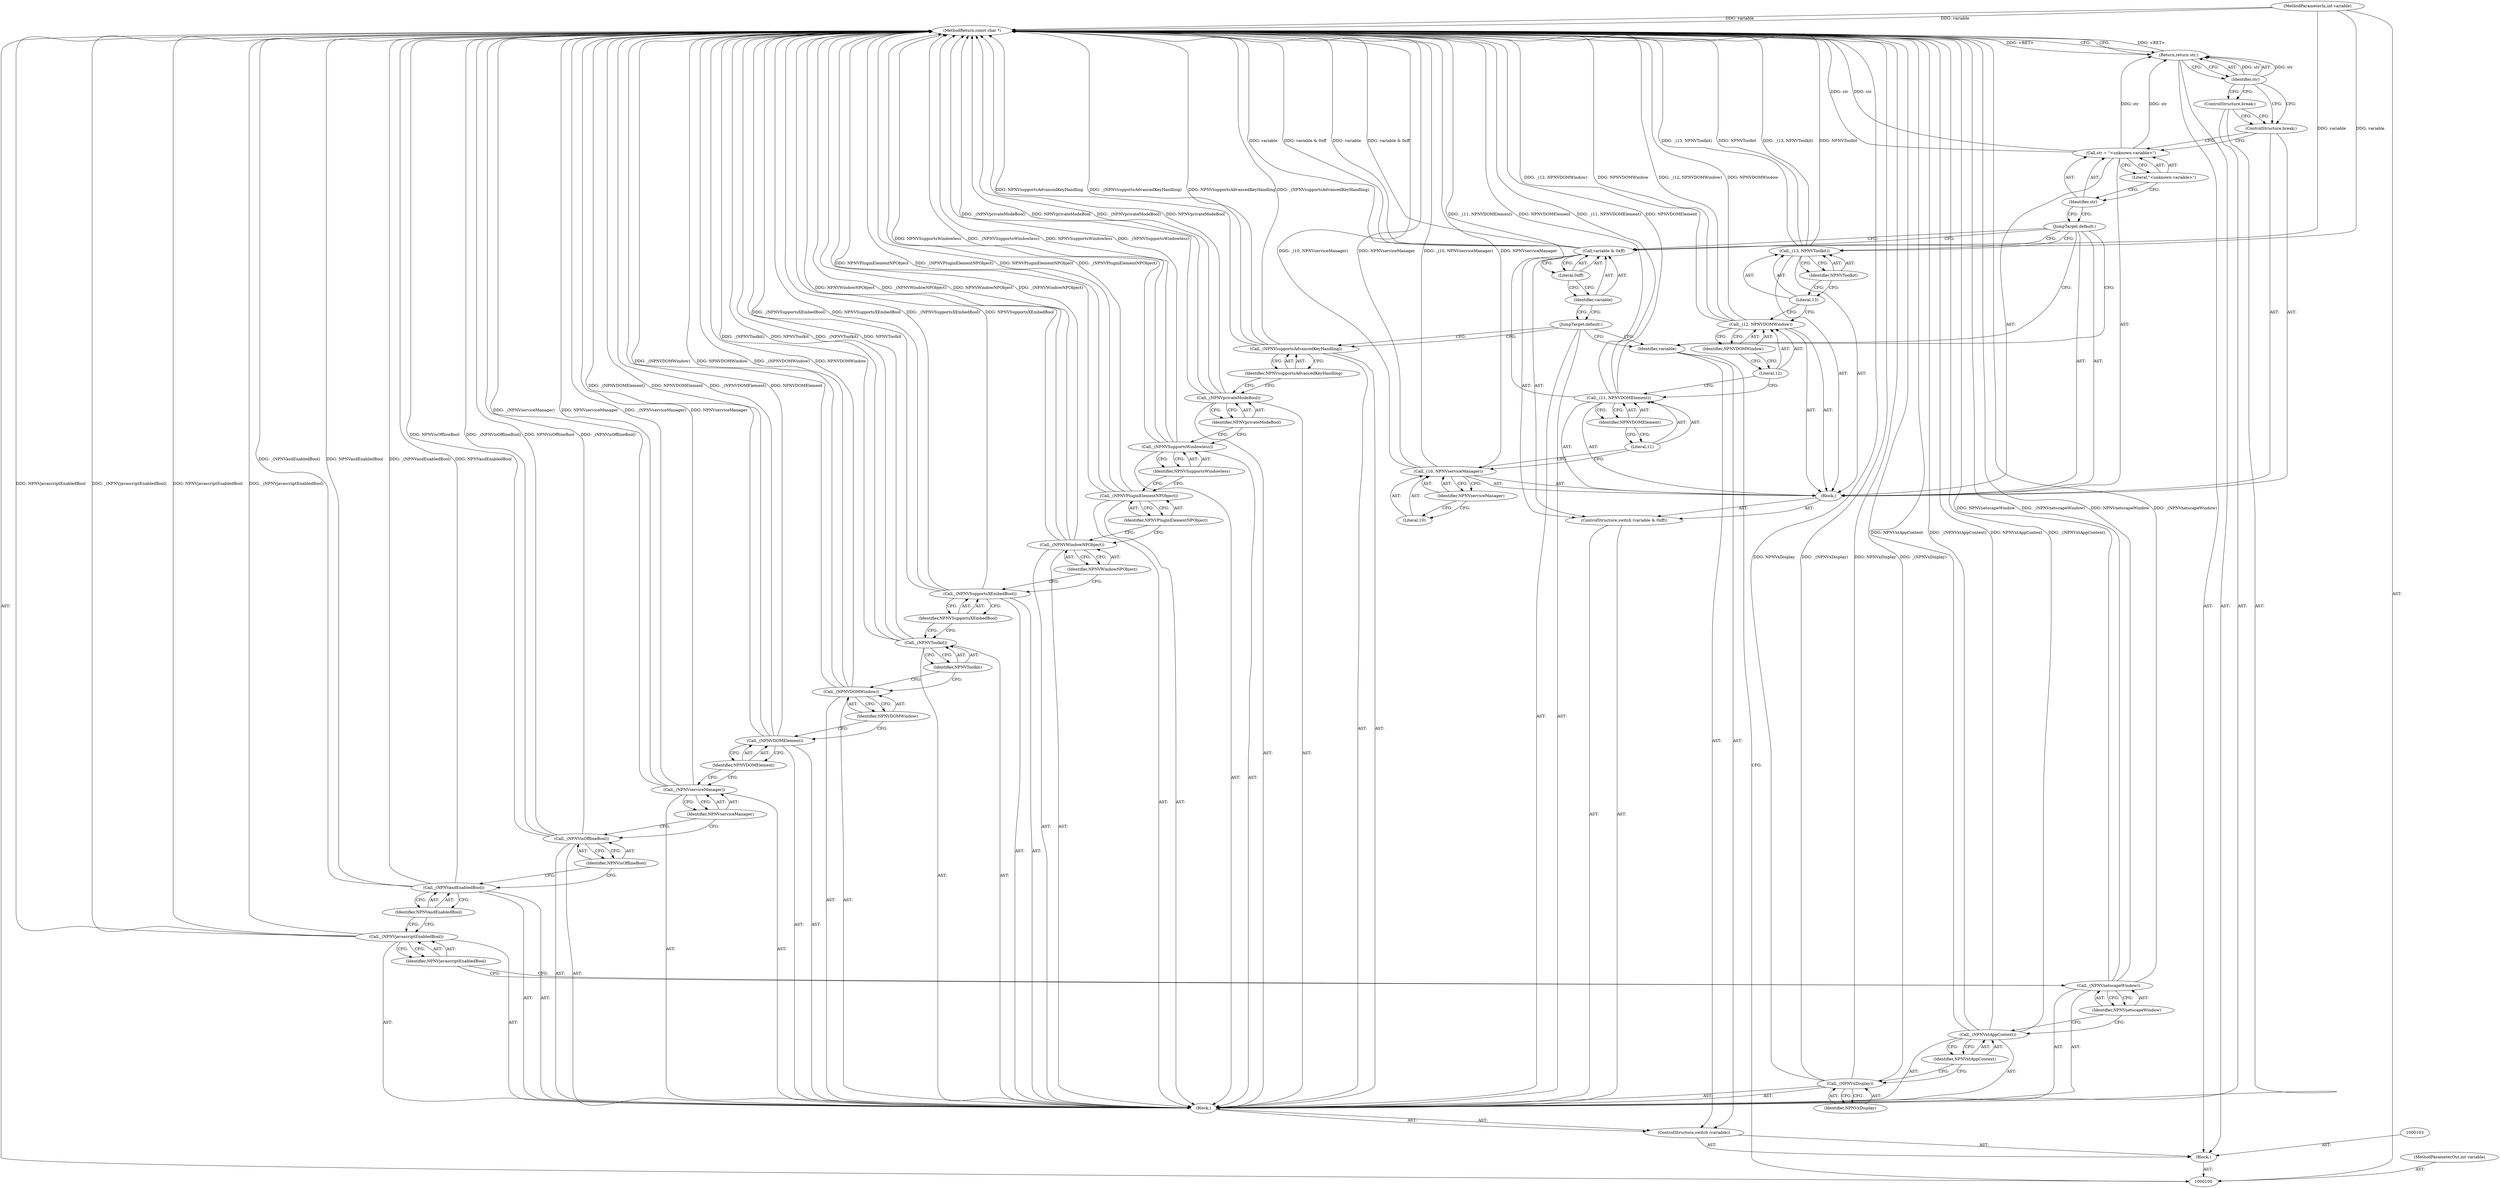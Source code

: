 digraph "0_nspluginwrapper_7e4ab8e1189846041f955e6c83f72bc1624e7a98_2" {
"1000165" [label="(MethodReturn,const char *)"];
"1000101" [label="(MethodParameterIn,int variable)"];
"1000188" [label="(MethodParameterOut,int variable)"];
"1000113" [label="(Call,_(NPNVjavascriptEnabledBool))"];
"1000114" [label="(Identifier,NPNVjavascriptEnabledBool)"];
"1000115" [label="(Call,_(NPNVasdEnabledBool))"];
"1000116" [label="(Identifier,NPNVasdEnabledBool)"];
"1000117" [label="(Call,_(NPNVisOfflineBool))"];
"1000118" [label="(Identifier,NPNVisOfflineBool)"];
"1000119" [label="(Call,_(NPNVserviceManager))"];
"1000120" [label="(Identifier,NPNVserviceManager)"];
"1000121" [label="(Call,_(NPNVDOMElement))"];
"1000122" [label="(Identifier,NPNVDOMElement)"];
"1000123" [label="(Call,_(NPNVDOMWindow))"];
"1000124" [label="(Identifier,NPNVDOMWindow)"];
"1000125" [label="(Call,_(NPNVToolkit))"];
"1000126" [label="(Identifier,NPNVToolkit)"];
"1000127" [label="(Call,_(NPNVSupportsXEmbedBool))"];
"1000128" [label="(Identifier,NPNVSupportsXEmbedBool)"];
"1000129" [label="(Call,_(NPNVWindowNPObject))"];
"1000130" [label="(Identifier,NPNVWindowNPObject)"];
"1000131" [label="(Call,_(NPNVPluginElementNPObject))"];
"1000132" [label="(Identifier,NPNVPluginElementNPObject)"];
"1000102" [label="(Block,)"];
"1000133" [label="(Call,_(NPNVSupportsWindowless))"];
"1000134" [label="(Identifier,NPNVSupportsWindowless)"];
"1000135" [label="(Call,_(NPNVprivateModeBool))"];
"1000136" [label="(Identifier,NPNVprivateModeBool)"];
"1000137" [label="(Call,_(NPNVsupportsAdvancedKeyHandling))"];
"1000138" [label="(Identifier,NPNVsupportsAdvancedKeyHandling)"];
"1000139" [label="(JumpTarget,default:)"];
"1000141" [label="(Call,variable & 0xff)"];
"1000142" [label="(Identifier,variable)"];
"1000140" [label="(ControlStructure,switch (variable & 0xff))"];
"1000143" [label="(Literal,0xff)"];
"1000144" [label="(Block,)"];
"1000145" [label="(Call,_(10, NPNVserviceManager))"];
"1000146" [label="(Literal,10)"];
"1000147" [label="(Identifier,NPNVserviceManager)"];
"1000148" [label="(Call,_(11, NPNVDOMElement))"];
"1000149" [label="(Literal,11)"];
"1000150" [label="(Identifier,NPNVDOMElement)"];
"1000151" [label="(Call,_(12, NPNVDOMWindow))"];
"1000152" [label="(Literal,12)"];
"1000153" [label="(Identifier,NPNVDOMWindow)"];
"1000154" [label="(Call,_(13, NPNVToolkit))"];
"1000155" [label="(Literal,13)"];
"1000156" [label="(Identifier,NPNVToolkit)"];
"1000157" [label="(JumpTarget,default:)"];
"1000158" [label="(Call,str = \"<unknown variable>\")"];
"1000159" [label="(Identifier,str)"];
"1000160" [label="(Literal,\"<unknown variable>\")"];
"1000161" [label="(ControlStructure,break;)"];
"1000162" [label="(ControlStructure,break;)"];
"1000163" [label="(Return,return str;)"];
"1000164" [label="(Identifier,str)"];
"1000105" [label="(Identifier,variable)"];
"1000104" [label="(ControlStructure,switch (variable))"];
"1000106" [label="(Block,)"];
"1000107" [label="(Call,_(NPNVxDisplay))"];
"1000108" [label="(Identifier,NPNVxDisplay)"];
"1000109" [label="(Call,_(NPNVxtAppContext))"];
"1000110" [label="(Identifier,NPNVxtAppContext)"];
"1000111" [label="(Call,_(NPNVnetscapeWindow))"];
"1000112" [label="(Identifier,NPNVnetscapeWindow)"];
"1000165" -> "1000100"  [label="AST: "];
"1000165" -> "1000163"  [label="CFG: "];
"1000141" -> "1000165"  [label="DDG: variable"];
"1000141" -> "1000165"  [label="DDG: variable & 0xff"];
"1000125" -> "1000165"  [label="DDG: _(NPNVToolkit)"];
"1000125" -> "1000165"  [label="DDG: NPNVToolkit"];
"1000107" -> "1000165"  [label="DDG: NPNVxDisplay"];
"1000107" -> "1000165"  [label="DDG: _(NPNVxDisplay)"];
"1000113" -> "1000165"  [label="DDG: NPNVjavascriptEnabledBool"];
"1000113" -> "1000165"  [label="DDG: _(NPNVjavascriptEnabledBool)"];
"1000148" -> "1000165"  [label="DDG: _(11, NPNVDOMElement)"];
"1000148" -> "1000165"  [label="DDG: NPNVDOMElement"];
"1000117" -> "1000165"  [label="DDG: NPNVisOfflineBool"];
"1000117" -> "1000165"  [label="DDG: _(NPNVisOfflineBool)"];
"1000154" -> "1000165"  [label="DDG: _(13, NPNVToolkit)"];
"1000154" -> "1000165"  [label="DDG: NPNVToolkit"];
"1000119" -> "1000165"  [label="DDG: _(NPNVserviceManager)"];
"1000119" -> "1000165"  [label="DDG: NPNVserviceManager"];
"1000158" -> "1000165"  [label="DDG: str"];
"1000129" -> "1000165"  [label="DDG: NPNVWindowNPObject"];
"1000129" -> "1000165"  [label="DDG: _(NPNVWindowNPObject)"];
"1000151" -> "1000165"  [label="DDG: _(12, NPNVDOMWindow)"];
"1000151" -> "1000165"  [label="DDG: NPNVDOMWindow"];
"1000123" -> "1000165"  [label="DDG: _(NPNVDOMWindow)"];
"1000123" -> "1000165"  [label="DDG: NPNVDOMWindow"];
"1000131" -> "1000165"  [label="DDG: NPNVPluginElementNPObject"];
"1000131" -> "1000165"  [label="DDG: _(NPNVPluginElementNPObject)"];
"1000133" -> "1000165"  [label="DDG: NPNVSupportsWindowless"];
"1000133" -> "1000165"  [label="DDG: _(NPNVSupportsWindowless)"];
"1000115" -> "1000165"  [label="DDG: _(NPNVasdEnabledBool)"];
"1000115" -> "1000165"  [label="DDG: NPNVasdEnabledBool"];
"1000121" -> "1000165"  [label="DDG: _(NPNVDOMElement)"];
"1000121" -> "1000165"  [label="DDG: NPNVDOMElement"];
"1000127" -> "1000165"  [label="DDG: _(NPNVSupportsXEmbedBool)"];
"1000127" -> "1000165"  [label="DDG: NPNVSupportsXEmbedBool"];
"1000111" -> "1000165"  [label="DDG: NPNVnetscapeWindow"];
"1000111" -> "1000165"  [label="DDG: _(NPNVnetscapeWindow)"];
"1000135" -> "1000165"  [label="DDG: _(NPNVprivateModeBool)"];
"1000135" -> "1000165"  [label="DDG: NPNVprivateModeBool"];
"1000101" -> "1000165"  [label="DDG: variable"];
"1000109" -> "1000165"  [label="DDG: NPNVxtAppContext"];
"1000109" -> "1000165"  [label="DDG: _(NPNVxtAppContext)"];
"1000145" -> "1000165"  [label="DDG: _(10, NPNVserviceManager)"];
"1000145" -> "1000165"  [label="DDG: NPNVserviceManager"];
"1000137" -> "1000165"  [label="DDG: NPNVsupportsAdvancedKeyHandling"];
"1000137" -> "1000165"  [label="DDG: _(NPNVsupportsAdvancedKeyHandling)"];
"1000163" -> "1000165"  [label="DDG: <RET>"];
"1000101" -> "1000100"  [label="AST: "];
"1000101" -> "1000165"  [label="DDG: variable"];
"1000101" -> "1000141"  [label="DDG: variable"];
"1000188" -> "1000100"  [label="AST: "];
"1000113" -> "1000106"  [label="AST: "];
"1000113" -> "1000114"  [label="CFG: "];
"1000114" -> "1000113"  [label="AST: "];
"1000116" -> "1000113"  [label="CFG: "];
"1000113" -> "1000165"  [label="DDG: NPNVjavascriptEnabledBool"];
"1000113" -> "1000165"  [label="DDG: _(NPNVjavascriptEnabledBool)"];
"1000114" -> "1000113"  [label="AST: "];
"1000114" -> "1000111"  [label="CFG: "];
"1000113" -> "1000114"  [label="CFG: "];
"1000115" -> "1000106"  [label="AST: "];
"1000115" -> "1000116"  [label="CFG: "];
"1000116" -> "1000115"  [label="AST: "];
"1000118" -> "1000115"  [label="CFG: "];
"1000115" -> "1000165"  [label="DDG: _(NPNVasdEnabledBool)"];
"1000115" -> "1000165"  [label="DDG: NPNVasdEnabledBool"];
"1000116" -> "1000115"  [label="AST: "];
"1000116" -> "1000113"  [label="CFG: "];
"1000115" -> "1000116"  [label="CFG: "];
"1000117" -> "1000106"  [label="AST: "];
"1000117" -> "1000118"  [label="CFG: "];
"1000118" -> "1000117"  [label="AST: "];
"1000120" -> "1000117"  [label="CFG: "];
"1000117" -> "1000165"  [label="DDG: NPNVisOfflineBool"];
"1000117" -> "1000165"  [label="DDG: _(NPNVisOfflineBool)"];
"1000118" -> "1000117"  [label="AST: "];
"1000118" -> "1000115"  [label="CFG: "];
"1000117" -> "1000118"  [label="CFG: "];
"1000119" -> "1000106"  [label="AST: "];
"1000119" -> "1000120"  [label="CFG: "];
"1000120" -> "1000119"  [label="AST: "];
"1000122" -> "1000119"  [label="CFG: "];
"1000119" -> "1000165"  [label="DDG: _(NPNVserviceManager)"];
"1000119" -> "1000165"  [label="DDG: NPNVserviceManager"];
"1000120" -> "1000119"  [label="AST: "];
"1000120" -> "1000117"  [label="CFG: "];
"1000119" -> "1000120"  [label="CFG: "];
"1000121" -> "1000106"  [label="AST: "];
"1000121" -> "1000122"  [label="CFG: "];
"1000122" -> "1000121"  [label="AST: "];
"1000124" -> "1000121"  [label="CFG: "];
"1000121" -> "1000165"  [label="DDG: _(NPNVDOMElement)"];
"1000121" -> "1000165"  [label="DDG: NPNVDOMElement"];
"1000122" -> "1000121"  [label="AST: "];
"1000122" -> "1000119"  [label="CFG: "];
"1000121" -> "1000122"  [label="CFG: "];
"1000123" -> "1000106"  [label="AST: "];
"1000123" -> "1000124"  [label="CFG: "];
"1000124" -> "1000123"  [label="AST: "];
"1000126" -> "1000123"  [label="CFG: "];
"1000123" -> "1000165"  [label="DDG: _(NPNVDOMWindow)"];
"1000123" -> "1000165"  [label="DDG: NPNVDOMWindow"];
"1000124" -> "1000123"  [label="AST: "];
"1000124" -> "1000121"  [label="CFG: "];
"1000123" -> "1000124"  [label="CFG: "];
"1000125" -> "1000106"  [label="AST: "];
"1000125" -> "1000126"  [label="CFG: "];
"1000126" -> "1000125"  [label="AST: "];
"1000128" -> "1000125"  [label="CFG: "];
"1000125" -> "1000165"  [label="DDG: _(NPNVToolkit)"];
"1000125" -> "1000165"  [label="DDG: NPNVToolkit"];
"1000126" -> "1000125"  [label="AST: "];
"1000126" -> "1000123"  [label="CFG: "];
"1000125" -> "1000126"  [label="CFG: "];
"1000127" -> "1000106"  [label="AST: "];
"1000127" -> "1000128"  [label="CFG: "];
"1000128" -> "1000127"  [label="AST: "];
"1000130" -> "1000127"  [label="CFG: "];
"1000127" -> "1000165"  [label="DDG: _(NPNVSupportsXEmbedBool)"];
"1000127" -> "1000165"  [label="DDG: NPNVSupportsXEmbedBool"];
"1000128" -> "1000127"  [label="AST: "];
"1000128" -> "1000125"  [label="CFG: "];
"1000127" -> "1000128"  [label="CFG: "];
"1000129" -> "1000106"  [label="AST: "];
"1000129" -> "1000130"  [label="CFG: "];
"1000130" -> "1000129"  [label="AST: "];
"1000132" -> "1000129"  [label="CFG: "];
"1000129" -> "1000165"  [label="DDG: NPNVWindowNPObject"];
"1000129" -> "1000165"  [label="DDG: _(NPNVWindowNPObject)"];
"1000130" -> "1000129"  [label="AST: "];
"1000130" -> "1000127"  [label="CFG: "];
"1000129" -> "1000130"  [label="CFG: "];
"1000131" -> "1000106"  [label="AST: "];
"1000131" -> "1000132"  [label="CFG: "];
"1000132" -> "1000131"  [label="AST: "];
"1000134" -> "1000131"  [label="CFG: "];
"1000131" -> "1000165"  [label="DDG: NPNVPluginElementNPObject"];
"1000131" -> "1000165"  [label="DDG: _(NPNVPluginElementNPObject)"];
"1000132" -> "1000131"  [label="AST: "];
"1000132" -> "1000129"  [label="CFG: "];
"1000131" -> "1000132"  [label="CFG: "];
"1000102" -> "1000100"  [label="AST: "];
"1000103" -> "1000102"  [label="AST: "];
"1000104" -> "1000102"  [label="AST: "];
"1000163" -> "1000102"  [label="AST: "];
"1000133" -> "1000106"  [label="AST: "];
"1000133" -> "1000134"  [label="CFG: "];
"1000134" -> "1000133"  [label="AST: "];
"1000136" -> "1000133"  [label="CFG: "];
"1000133" -> "1000165"  [label="DDG: NPNVSupportsWindowless"];
"1000133" -> "1000165"  [label="DDG: _(NPNVSupportsWindowless)"];
"1000134" -> "1000133"  [label="AST: "];
"1000134" -> "1000131"  [label="CFG: "];
"1000133" -> "1000134"  [label="CFG: "];
"1000135" -> "1000106"  [label="AST: "];
"1000135" -> "1000136"  [label="CFG: "];
"1000136" -> "1000135"  [label="AST: "];
"1000138" -> "1000135"  [label="CFG: "];
"1000135" -> "1000165"  [label="DDG: _(NPNVprivateModeBool)"];
"1000135" -> "1000165"  [label="DDG: NPNVprivateModeBool"];
"1000136" -> "1000135"  [label="AST: "];
"1000136" -> "1000133"  [label="CFG: "];
"1000135" -> "1000136"  [label="CFG: "];
"1000137" -> "1000106"  [label="AST: "];
"1000137" -> "1000138"  [label="CFG: "];
"1000138" -> "1000137"  [label="AST: "];
"1000139" -> "1000137"  [label="CFG: "];
"1000137" -> "1000165"  [label="DDG: NPNVsupportsAdvancedKeyHandling"];
"1000137" -> "1000165"  [label="DDG: _(NPNVsupportsAdvancedKeyHandling)"];
"1000138" -> "1000137"  [label="AST: "];
"1000138" -> "1000135"  [label="CFG: "];
"1000137" -> "1000138"  [label="CFG: "];
"1000139" -> "1000106"  [label="AST: "];
"1000139" -> "1000105"  [label="CFG: "];
"1000139" -> "1000137"  [label="CFG: "];
"1000142" -> "1000139"  [label="CFG: "];
"1000141" -> "1000140"  [label="AST: "];
"1000141" -> "1000143"  [label="CFG: "];
"1000142" -> "1000141"  [label="AST: "];
"1000143" -> "1000141"  [label="AST: "];
"1000157" -> "1000141"  [label="CFG: "];
"1000141" -> "1000165"  [label="DDG: variable"];
"1000141" -> "1000165"  [label="DDG: variable & 0xff"];
"1000101" -> "1000141"  [label="DDG: variable"];
"1000142" -> "1000141"  [label="AST: "];
"1000142" -> "1000139"  [label="CFG: "];
"1000143" -> "1000142"  [label="CFG: "];
"1000140" -> "1000106"  [label="AST: "];
"1000141" -> "1000140"  [label="AST: "];
"1000144" -> "1000140"  [label="AST: "];
"1000143" -> "1000141"  [label="AST: "];
"1000143" -> "1000142"  [label="CFG: "];
"1000141" -> "1000143"  [label="CFG: "];
"1000144" -> "1000140"  [label="AST: "];
"1000145" -> "1000144"  [label="AST: "];
"1000148" -> "1000144"  [label="AST: "];
"1000151" -> "1000144"  [label="AST: "];
"1000154" -> "1000144"  [label="AST: "];
"1000157" -> "1000144"  [label="AST: "];
"1000158" -> "1000144"  [label="AST: "];
"1000161" -> "1000144"  [label="AST: "];
"1000145" -> "1000144"  [label="AST: "];
"1000145" -> "1000147"  [label="CFG: "];
"1000146" -> "1000145"  [label="AST: "];
"1000147" -> "1000145"  [label="AST: "];
"1000149" -> "1000145"  [label="CFG: "];
"1000145" -> "1000165"  [label="DDG: _(10, NPNVserviceManager)"];
"1000145" -> "1000165"  [label="DDG: NPNVserviceManager"];
"1000146" -> "1000145"  [label="AST: "];
"1000147" -> "1000146"  [label="CFG: "];
"1000147" -> "1000145"  [label="AST: "];
"1000147" -> "1000146"  [label="CFG: "];
"1000145" -> "1000147"  [label="CFG: "];
"1000148" -> "1000144"  [label="AST: "];
"1000148" -> "1000150"  [label="CFG: "];
"1000149" -> "1000148"  [label="AST: "];
"1000150" -> "1000148"  [label="AST: "];
"1000152" -> "1000148"  [label="CFG: "];
"1000148" -> "1000165"  [label="DDG: _(11, NPNVDOMElement)"];
"1000148" -> "1000165"  [label="DDG: NPNVDOMElement"];
"1000149" -> "1000148"  [label="AST: "];
"1000149" -> "1000145"  [label="CFG: "];
"1000150" -> "1000149"  [label="CFG: "];
"1000150" -> "1000148"  [label="AST: "];
"1000150" -> "1000149"  [label="CFG: "];
"1000148" -> "1000150"  [label="CFG: "];
"1000151" -> "1000144"  [label="AST: "];
"1000151" -> "1000153"  [label="CFG: "];
"1000152" -> "1000151"  [label="AST: "];
"1000153" -> "1000151"  [label="AST: "];
"1000155" -> "1000151"  [label="CFG: "];
"1000151" -> "1000165"  [label="DDG: _(12, NPNVDOMWindow)"];
"1000151" -> "1000165"  [label="DDG: NPNVDOMWindow"];
"1000152" -> "1000151"  [label="AST: "];
"1000152" -> "1000148"  [label="CFG: "];
"1000153" -> "1000152"  [label="CFG: "];
"1000153" -> "1000151"  [label="AST: "];
"1000153" -> "1000152"  [label="CFG: "];
"1000151" -> "1000153"  [label="CFG: "];
"1000154" -> "1000144"  [label="AST: "];
"1000154" -> "1000156"  [label="CFG: "];
"1000155" -> "1000154"  [label="AST: "];
"1000156" -> "1000154"  [label="AST: "];
"1000157" -> "1000154"  [label="CFG: "];
"1000154" -> "1000165"  [label="DDG: _(13, NPNVToolkit)"];
"1000154" -> "1000165"  [label="DDG: NPNVToolkit"];
"1000155" -> "1000154"  [label="AST: "];
"1000155" -> "1000151"  [label="CFG: "];
"1000156" -> "1000155"  [label="CFG: "];
"1000156" -> "1000154"  [label="AST: "];
"1000156" -> "1000155"  [label="CFG: "];
"1000154" -> "1000156"  [label="CFG: "];
"1000157" -> "1000144"  [label="AST: "];
"1000157" -> "1000105"  [label="CFG: "];
"1000157" -> "1000141"  [label="CFG: "];
"1000157" -> "1000154"  [label="CFG: "];
"1000159" -> "1000157"  [label="CFG: "];
"1000158" -> "1000144"  [label="AST: "];
"1000158" -> "1000160"  [label="CFG: "];
"1000159" -> "1000158"  [label="AST: "];
"1000160" -> "1000158"  [label="AST: "];
"1000161" -> "1000158"  [label="CFG: "];
"1000158" -> "1000165"  [label="DDG: str"];
"1000158" -> "1000163"  [label="DDG: str"];
"1000159" -> "1000158"  [label="AST: "];
"1000159" -> "1000157"  [label="CFG: "];
"1000160" -> "1000159"  [label="CFG: "];
"1000160" -> "1000158"  [label="AST: "];
"1000160" -> "1000159"  [label="CFG: "];
"1000158" -> "1000160"  [label="CFG: "];
"1000161" -> "1000144"  [label="AST: "];
"1000161" -> "1000158"  [label="CFG: "];
"1000162" -> "1000161"  [label="CFG: "];
"1000164" -> "1000161"  [label="CFG: "];
"1000162" -> "1000106"  [label="AST: "];
"1000162" -> "1000161"  [label="CFG: "];
"1000164" -> "1000162"  [label="CFG: "];
"1000163" -> "1000102"  [label="AST: "];
"1000163" -> "1000164"  [label="CFG: "];
"1000164" -> "1000163"  [label="AST: "];
"1000165" -> "1000163"  [label="CFG: "];
"1000163" -> "1000165"  [label="DDG: <RET>"];
"1000164" -> "1000163"  [label="DDG: str"];
"1000158" -> "1000163"  [label="DDG: str"];
"1000164" -> "1000163"  [label="AST: "];
"1000164" -> "1000161"  [label="CFG: "];
"1000164" -> "1000162"  [label="CFG: "];
"1000163" -> "1000164"  [label="CFG: "];
"1000164" -> "1000163"  [label="DDG: str"];
"1000105" -> "1000104"  [label="AST: "];
"1000105" -> "1000100"  [label="CFG: "];
"1000139" -> "1000105"  [label="CFG: "];
"1000157" -> "1000105"  [label="CFG: "];
"1000104" -> "1000102"  [label="AST: "];
"1000105" -> "1000104"  [label="AST: "];
"1000106" -> "1000104"  [label="AST: "];
"1000106" -> "1000104"  [label="AST: "];
"1000107" -> "1000106"  [label="AST: "];
"1000109" -> "1000106"  [label="AST: "];
"1000111" -> "1000106"  [label="AST: "];
"1000113" -> "1000106"  [label="AST: "];
"1000115" -> "1000106"  [label="AST: "];
"1000117" -> "1000106"  [label="AST: "];
"1000119" -> "1000106"  [label="AST: "];
"1000121" -> "1000106"  [label="AST: "];
"1000123" -> "1000106"  [label="AST: "];
"1000125" -> "1000106"  [label="AST: "];
"1000127" -> "1000106"  [label="AST: "];
"1000129" -> "1000106"  [label="AST: "];
"1000131" -> "1000106"  [label="AST: "];
"1000133" -> "1000106"  [label="AST: "];
"1000135" -> "1000106"  [label="AST: "];
"1000137" -> "1000106"  [label="AST: "];
"1000139" -> "1000106"  [label="AST: "];
"1000140" -> "1000106"  [label="AST: "];
"1000162" -> "1000106"  [label="AST: "];
"1000107" -> "1000106"  [label="AST: "];
"1000107" -> "1000108"  [label="CFG: "];
"1000108" -> "1000107"  [label="AST: "];
"1000110" -> "1000107"  [label="CFG: "];
"1000107" -> "1000165"  [label="DDG: NPNVxDisplay"];
"1000107" -> "1000165"  [label="DDG: _(NPNVxDisplay)"];
"1000108" -> "1000107"  [label="AST: "];
"1000107" -> "1000108"  [label="CFG: "];
"1000109" -> "1000106"  [label="AST: "];
"1000109" -> "1000110"  [label="CFG: "];
"1000110" -> "1000109"  [label="AST: "];
"1000112" -> "1000109"  [label="CFG: "];
"1000109" -> "1000165"  [label="DDG: NPNVxtAppContext"];
"1000109" -> "1000165"  [label="DDG: _(NPNVxtAppContext)"];
"1000110" -> "1000109"  [label="AST: "];
"1000110" -> "1000107"  [label="CFG: "];
"1000109" -> "1000110"  [label="CFG: "];
"1000111" -> "1000106"  [label="AST: "];
"1000111" -> "1000112"  [label="CFG: "];
"1000112" -> "1000111"  [label="AST: "];
"1000114" -> "1000111"  [label="CFG: "];
"1000111" -> "1000165"  [label="DDG: NPNVnetscapeWindow"];
"1000111" -> "1000165"  [label="DDG: _(NPNVnetscapeWindow)"];
"1000112" -> "1000111"  [label="AST: "];
"1000112" -> "1000109"  [label="CFG: "];
"1000111" -> "1000112"  [label="CFG: "];
}
